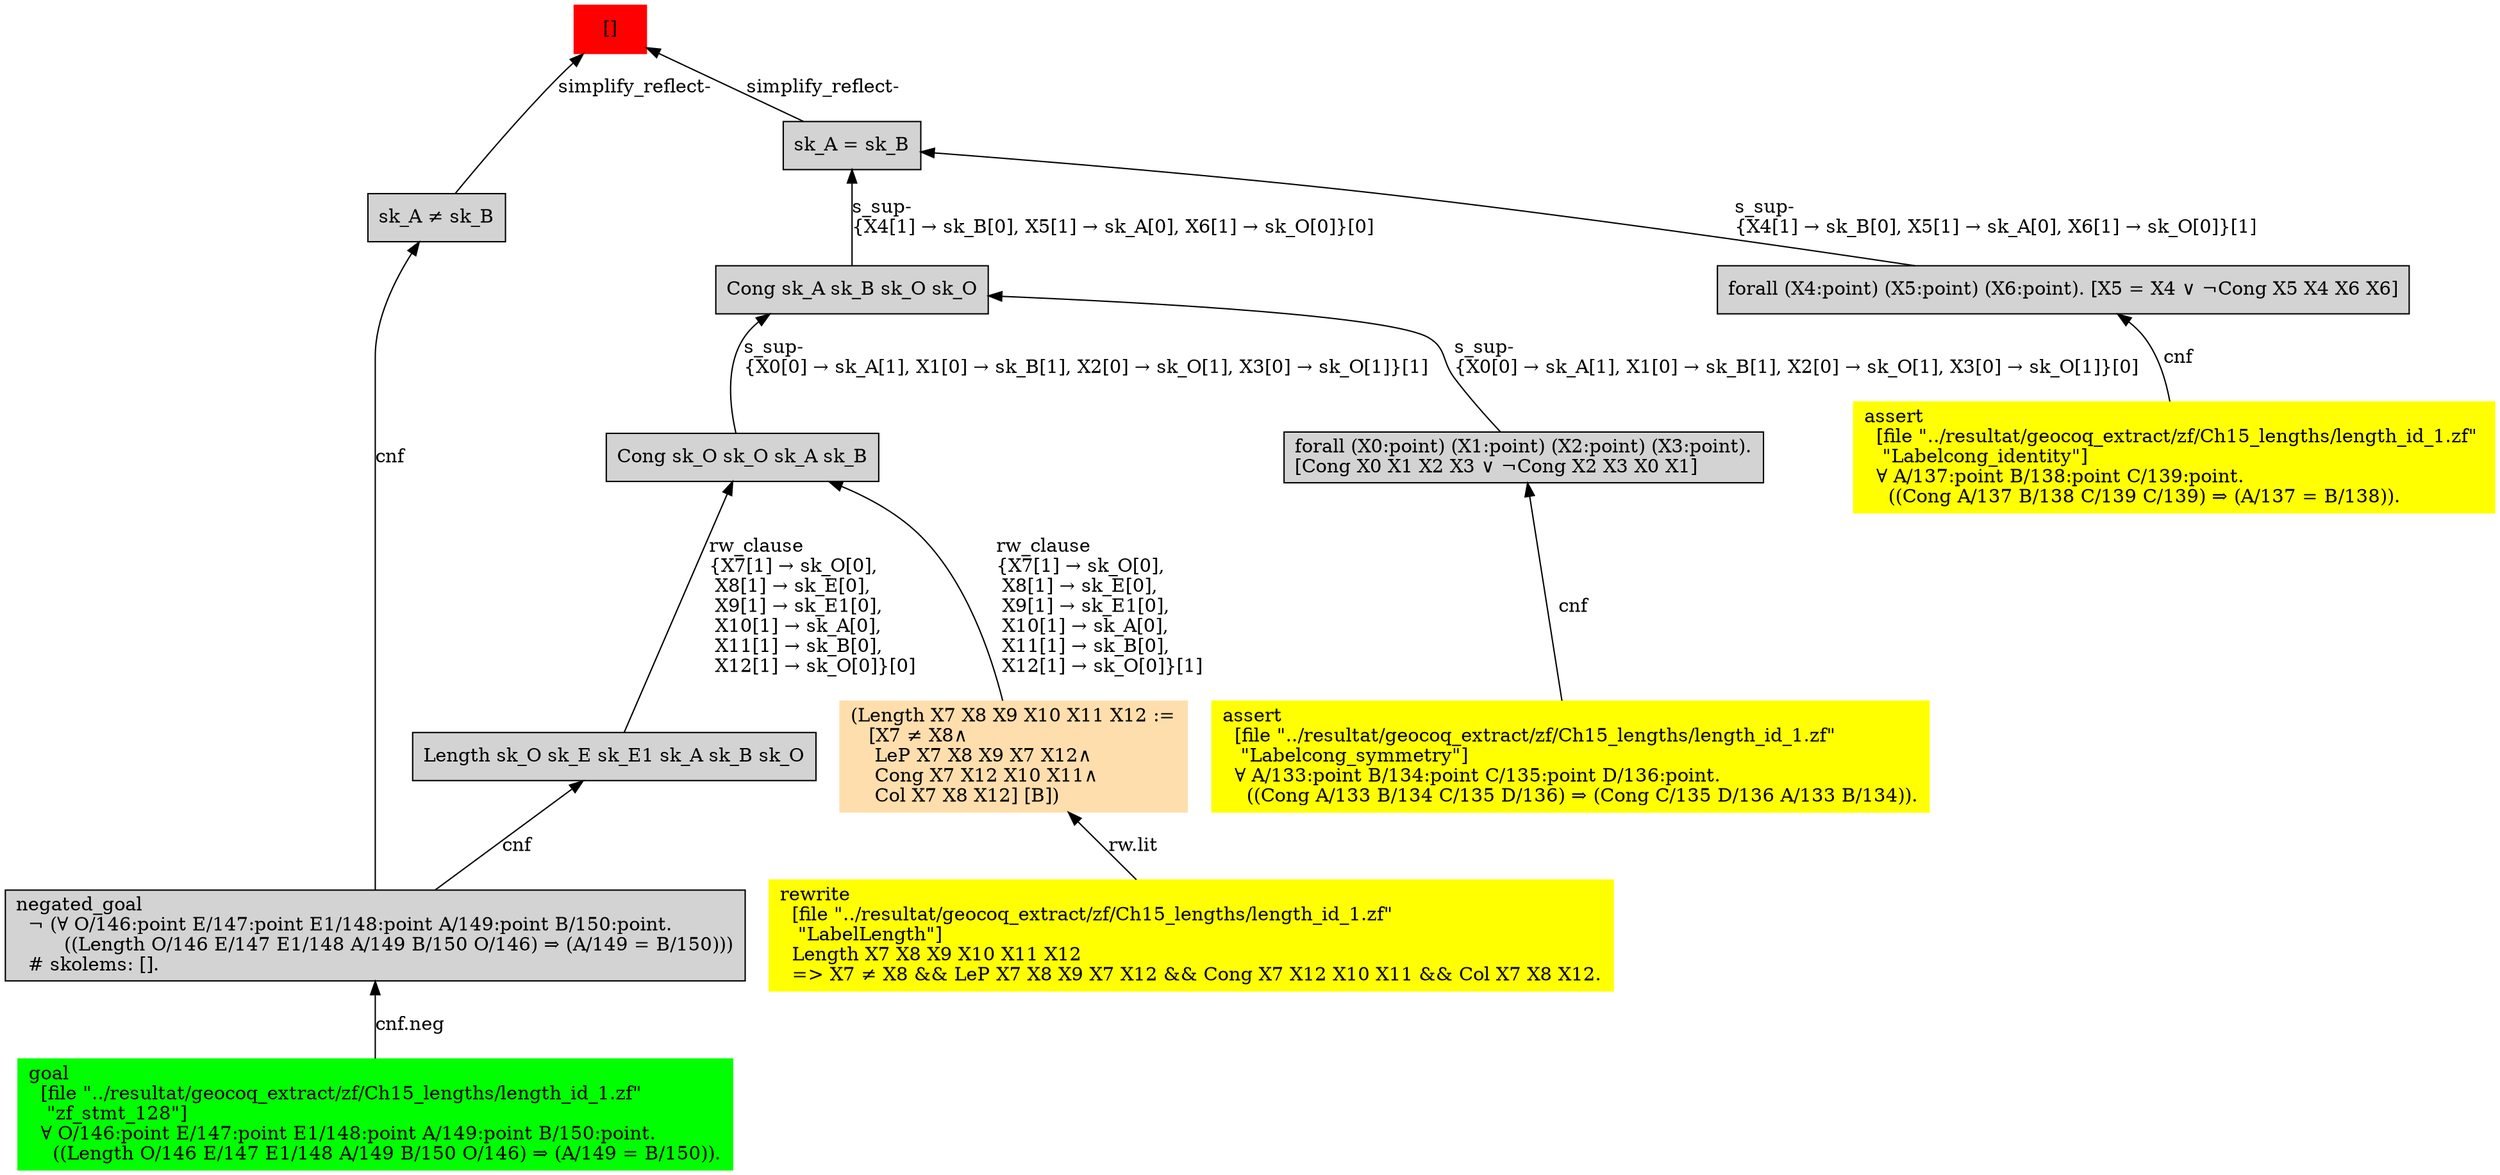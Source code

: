 digraph "unsat_graph" {
  vertex_0 [color=red, label="[]", shape=box, style=filled];
  vertex_0 -> vertex_1 [label="simplify_reflect-", dir="back"];
  vertex_1 [shape=box, label="sk_A ≠ sk_B\l", style=filled];
  vertex_1 -> vertex_2 [label="cnf", dir="back"];
  vertex_2 [shape=box, label="negated_goal\l  ¬ (∀ O/146:point E/147:point E1/148:point A/149:point B/150:point.\l        ((Length O/146 E/147 E1/148 A/149 B/150 O/146) ⇒ (A/149 = B/150)))\l  # skolems: [].\l", style=filled];
  vertex_2 -> vertex_3 [label="cnf.neg", dir="back"];
  vertex_3 [color=green, shape=box, label="goal\l  [file \"../resultat/geocoq_extract/zf/Ch15_lengths/length_id_1.zf\" \l   \"zf_stmt_128\"]\l  ∀ O/146:point E/147:point E1/148:point A/149:point B/150:point.\l    ((Length O/146 E/147 E1/148 A/149 B/150 O/146) ⇒ (A/149 = B/150)).\l", style=filled];
  vertex_0 -> vertex_4 [label="simplify_reflect-", dir="back"];
  vertex_4 [shape=box, label="sk_A = sk_B\l", style=filled];
  vertex_4 -> vertex_5 [label="s_sup-\l\{X4[1] → sk_B[0], X5[1] → sk_A[0], X6[1] → sk_O[0]\}[1]\l", dir="back"];
  vertex_5 [shape=box, label="forall (X4:point) (X5:point) (X6:point). [X5 = X4 ∨ ¬Cong X5 X4 X6 X6]\l", style=filled];
  vertex_5 -> vertex_6 [label="cnf", dir="back"];
  vertex_6 [color=yellow, shape=box, label="assert\l  [file \"../resultat/geocoq_extract/zf/Ch15_lengths/length_id_1.zf\" \l   \"Labelcong_identity\"]\l  ∀ A/137:point B/138:point C/139:point.\l    ((Cong A/137 B/138 C/139 C/139) ⇒ (A/137 = B/138)).\l", style=filled];
  vertex_4 -> vertex_7 [label="s_sup-\l\{X4[1] → sk_B[0], X5[1] → sk_A[0], X6[1] → sk_O[0]\}[0]\l", dir="back"];
  vertex_7 [shape=box, label="Cong sk_A sk_B sk_O sk_O\l", style=filled];
  vertex_7 -> vertex_8 [label="s_sup-\l\{X0[0] → sk_A[1], X1[0] → sk_B[1], X2[0] → sk_O[1], X3[0] → sk_O[1]\}[0]\l", dir="back"];
  vertex_8 [shape=box, label="forall (X0:point) (X1:point) (X2:point) (X3:point).\l[Cong X0 X1 X2 X3 ∨ ¬Cong X2 X3 X0 X1]\l", style=filled];
  vertex_8 -> vertex_9 [label="cnf", dir="back"];
  vertex_9 [color=yellow, shape=box, label="assert\l  [file \"../resultat/geocoq_extract/zf/Ch15_lengths/length_id_1.zf\" \l   \"Labelcong_symmetry\"]\l  ∀ A/133:point B/134:point C/135:point D/136:point.\l    ((Cong A/133 B/134 C/135 D/136) ⇒ (Cong C/135 D/136 A/133 B/134)).\l", style=filled];
  vertex_7 -> vertex_10 [label="s_sup-\l\{X0[0] → sk_A[1], X1[0] → sk_B[1], X2[0] → sk_O[1], X3[0] → sk_O[1]\}[1]\l", dir="back"];
  vertex_10 [shape=box, label="Cong sk_O sk_O sk_A sk_B\l", style=filled];
  vertex_10 -> vertex_11 [label="rw_clause\l\{X7[1] → sk_O[0], \l X8[1] → sk_E[0], \l X9[1] → sk_E1[0], \l X10[1] → sk_A[0], \l X11[1] → sk_B[0], \l X12[1] → sk_O[0]\}[1]\l", dir="back"];
  vertex_11 [color=navajowhite, shape=box, label="(Length X7 X8 X9 X10 X11 X12 :=\l   [X7 ≠ X8∧\l    LeP X7 X8 X9 X7 X12∧\l    Cong X7 X12 X10 X11∧\l    Col X7 X8 X12] [B])\l", style=filled];
  vertex_11 -> vertex_12 [label="rw.lit", dir="back"];
  vertex_12 [color=yellow, shape=box, label="rewrite\l  [file \"../resultat/geocoq_extract/zf/Ch15_lengths/length_id_1.zf\" \l   \"LabelLength\"]\l  Length X7 X8 X9 X10 X11 X12\l  =\> X7 ≠ X8 && LeP X7 X8 X9 X7 X12 && Cong X7 X12 X10 X11 && Col X7 X8 X12.\l", style=filled];
  vertex_10 -> vertex_13 [label="rw_clause\l\{X7[1] → sk_O[0], \l X8[1] → sk_E[0], \l X9[1] → sk_E1[0], \l X10[1] → sk_A[0], \l X11[1] → sk_B[0], \l X12[1] → sk_O[0]\}[0]\l", dir="back"];
  vertex_13 [shape=box, label="Length sk_O sk_E sk_E1 sk_A sk_B sk_O\l", style=filled];
  vertex_13 -> vertex_2 [label="cnf", dir="back"];
  }


